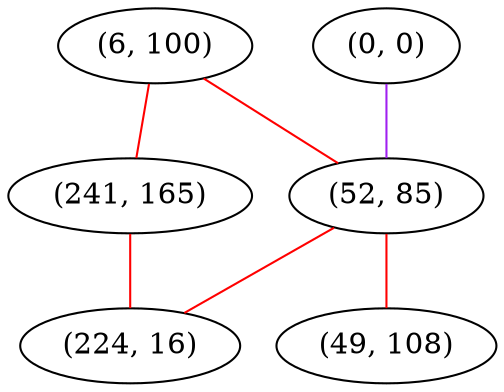 graph "" {
"(6, 100)";
"(0, 0)";
"(241, 165)";
"(52, 85)";
"(224, 16)";
"(49, 108)";
"(6, 100)" -- "(52, 85)"  [color=red, key=0, weight=1];
"(6, 100)" -- "(241, 165)"  [color=red, key=0, weight=1];
"(0, 0)" -- "(52, 85)"  [color=purple, key=0, weight=4];
"(241, 165)" -- "(224, 16)"  [color=red, key=0, weight=1];
"(52, 85)" -- "(224, 16)"  [color=red, key=0, weight=1];
"(52, 85)" -- "(49, 108)"  [color=red, key=0, weight=1];
}
